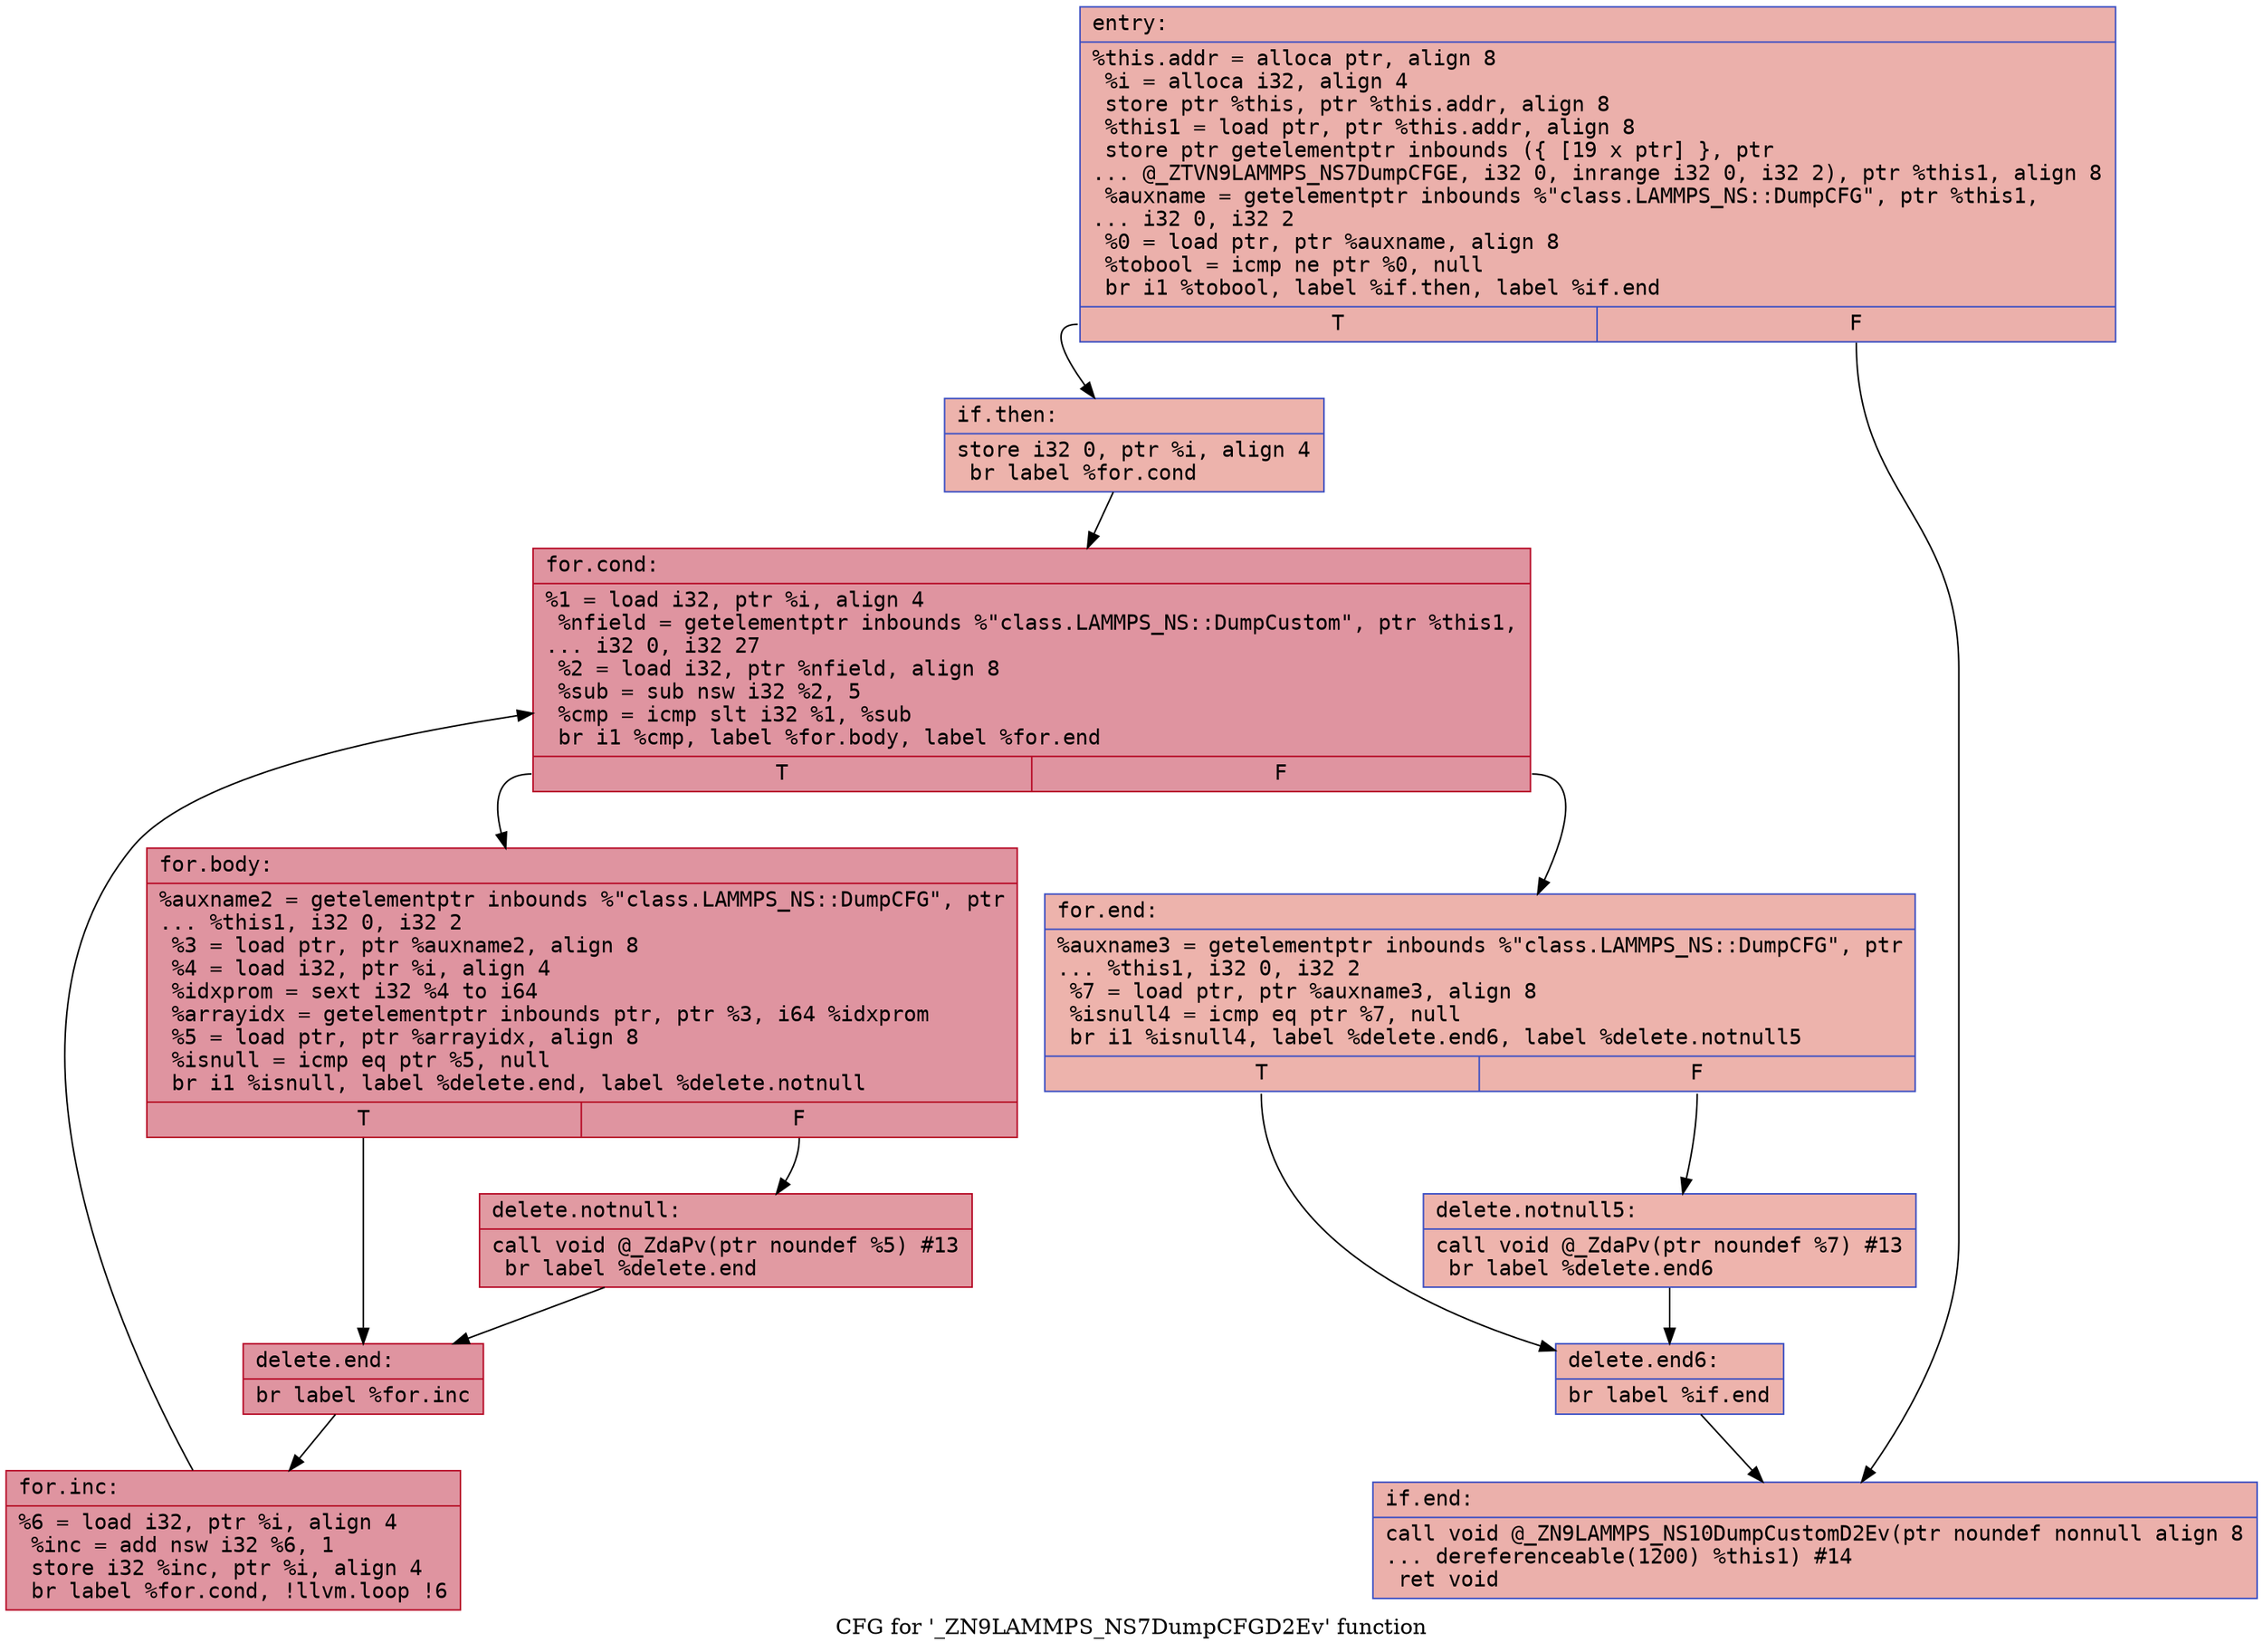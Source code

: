digraph "CFG for '_ZN9LAMMPS_NS7DumpCFGD2Ev' function" {
	label="CFG for '_ZN9LAMMPS_NS7DumpCFGD2Ev' function";

	Node0x558a329e8330 [shape=record,color="#3d50c3ff", style=filled, fillcolor="#d24b4070" fontname="Courier",label="{entry:\l|  %this.addr = alloca ptr, align 8\l  %i = alloca i32, align 4\l  store ptr %this, ptr %this.addr, align 8\l  %this1 = load ptr, ptr %this.addr, align 8\l  store ptr getelementptr inbounds (\{ [19 x ptr] \}, ptr\l... @_ZTVN9LAMMPS_NS7DumpCFGE, i32 0, inrange i32 0, i32 2), ptr %this1, align 8\l  %auxname = getelementptr inbounds %\"class.LAMMPS_NS::DumpCFG\", ptr %this1,\l... i32 0, i32 2\l  %0 = load ptr, ptr %auxname, align 8\l  %tobool = icmp ne ptr %0, null\l  br i1 %tobool, label %if.then, label %if.end\l|{<s0>T|<s1>F}}"];
	Node0x558a329e8330:s0 -> Node0x558a329e87d0[tooltip="entry -> if.then\nProbability 62.50%" ];
	Node0x558a329e8330:s1 -> Node0x558a329e8840[tooltip="entry -> if.end\nProbability 37.50%" ];
	Node0x558a329e87d0 [shape=record,color="#3d50c3ff", style=filled, fillcolor="#d6524470" fontname="Courier",label="{if.then:\l|  store i32 0, ptr %i, align 4\l  br label %for.cond\l}"];
	Node0x558a329e87d0 -> Node0x558a329e8a00[tooltip="if.then -> for.cond\nProbability 100.00%" ];
	Node0x558a329e8a00 [shape=record,color="#b70d28ff", style=filled, fillcolor="#b70d2870" fontname="Courier",label="{for.cond:\l|  %1 = load i32, ptr %i, align 4\l  %nfield = getelementptr inbounds %\"class.LAMMPS_NS::DumpCustom\", ptr %this1,\l... i32 0, i32 27\l  %2 = load i32, ptr %nfield, align 8\l  %sub = sub nsw i32 %2, 5\l  %cmp = icmp slt i32 %1, %sub\l  br i1 %cmp, label %for.body, label %for.end\l|{<s0>T|<s1>F}}"];
	Node0x558a329e8a00:s0 -> Node0x558a329e8fa0[tooltip="for.cond -> for.body\nProbability 96.88%" ];
	Node0x558a329e8a00:s1 -> Node0x558a329e8ff0[tooltip="for.cond -> for.end\nProbability 3.12%" ];
	Node0x558a329e8fa0 [shape=record,color="#b70d28ff", style=filled, fillcolor="#b70d2870" fontname="Courier",label="{for.body:\l|  %auxname2 = getelementptr inbounds %\"class.LAMMPS_NS::DumpCFG\", ptr\l... %this1, i32 0, i32 2\l  %3 = load ptr, ptr %auxname2, align 8\l  %4 = load i32, ptr %i, align 4\l  %idxprom = sext i32 %4 to i64\l  %arrayidx = getelementptr inbounds ptr, ptr %3, i64 %idxprom\l  %5 = load ptr, ptr %arrayidx, align 8\l  %isnull = icmp eq ptr %5, null\l  br i1 %isnull, label %delete.end, label %delete.notnull\l|{<s0>T|<s1>F}}"];
	Node0x558a329e8fa0:s0 -> Node0x558a329e9590[tooltip="for.body -> delete.end\nProbability 37.50%" ];
	Node0x558a329e8fa0:s1 -> Node0x558a329e9610[tooltip="for.body -> delete.notnull\nProbability 62.50%" ];
	Node0x558a329e9610 [shape=record,color="#b70d28ff", style=filled, fillcolor="#bb1b2c70" fontname="Courier",label="{delete.notnull:\l|  call void @_ZdaPv(ptr noundef %5) #13\l  br label %delete.end\l}"];
	Node0x558a329e9610 -> Node0x558a329e9590[tooltip="delete.notnull -> delete.end\nProbability 100.00%" ];
	Node0x558a329e9590 [shape=record,color="#b70d28ff", style=filled, fillcolor="#b70d2870" fontname="Courier",label="{delete.end:\l|  br label %for.inc\l}"];
	Node0x558a329e9590 -> Node0x558a329e9960[tooltip="delete.end -> for.inc\nProbability 100.00%" ];
	Node0x558a329e9960 [shape=record,color="#b70d28ff", style=filled, fillcolor="#b70d2870" fontname="Courier",label="{for.inc:\l|  %6 = load i32, ptr %i, align 4\l  %inc = add nsw i32 %6, 1\l  store i32 %inc, ptr %i, align 4\l  br label %for.cond, !llvm.loop !6\l}"];
	Node0x558a329e9960 -> Node0x558a329e8a00[tooltip="for.inc -> for.cond\nProbability 100.00%" ];
	Node0x558a329e8ff0 [shape=record,color="#3d50c3ff", style=filled, fillcolor="#d6524470" fontname="Courier",label="{for.end:\l|  %auxname3 = getelementptr inbounds %\"class.LAMMPS_NS::DumpCFG\", ptr\l... %this1, i32 0, i32 2\l  %7 = load ptr, ptr %auxname3, align 8\l  %isnull4 = icmp eq ptr %7, null\l  br i1 %isnull4, label %delete.end6, label %delete.notnull5\l|{<s0>T|<s1>F}}"];
	Node0x558a329e8ff0:s0 -> Node0x558a329e8e00[tooltip="for.end -> delete.end6\nProbability 37.50%" ];
	Node0x558a329e8ff0:s1 -> Node0x558a329e8e80[tooltip="for.end -> delete.notnull5\nProbability 62.50%" ];
	Node0x558a329e8e80 [shape=record,color="#3d50c3ff", style=filled, fillcolor="#d8564670" fontname="Courier",label="{delete.notnull5:\l|  call void @_ZdaPv(ptr noundef %7) #13\l  br label %delete.end6\l}"];
	Node0x558a329e8e80 -> Node0x558a329e8e00[tooltip="delete.notnull5 -> delete.end6\nProbability 100.00%" ];
	Node0x558a329e8e00 [shape=record,color="#3d50c3ff", style=filled, fillcolor="#d6524470" fontname="Courier",label="{delete.end6:\l|  br label %if.end\l}"];
	Node0x558a329e8e00 -> Node0x558a329e8840[tooltip="delete.end6 -> if.end\nProbability 100.00%" ];
	Node0x558a329e8840 [shape=record,color="#3d50c3ff", style=filled, fillcolor="#d24b4070" fontname="Courier",label="{if.end:\l|  call void @_ZN9LAMMPS_NS10DumpCustomD2Ev(ptr noundef nonnull align 8\l... dereferenceable(1200) %this1) #14\l  ret void\l}"];
}

